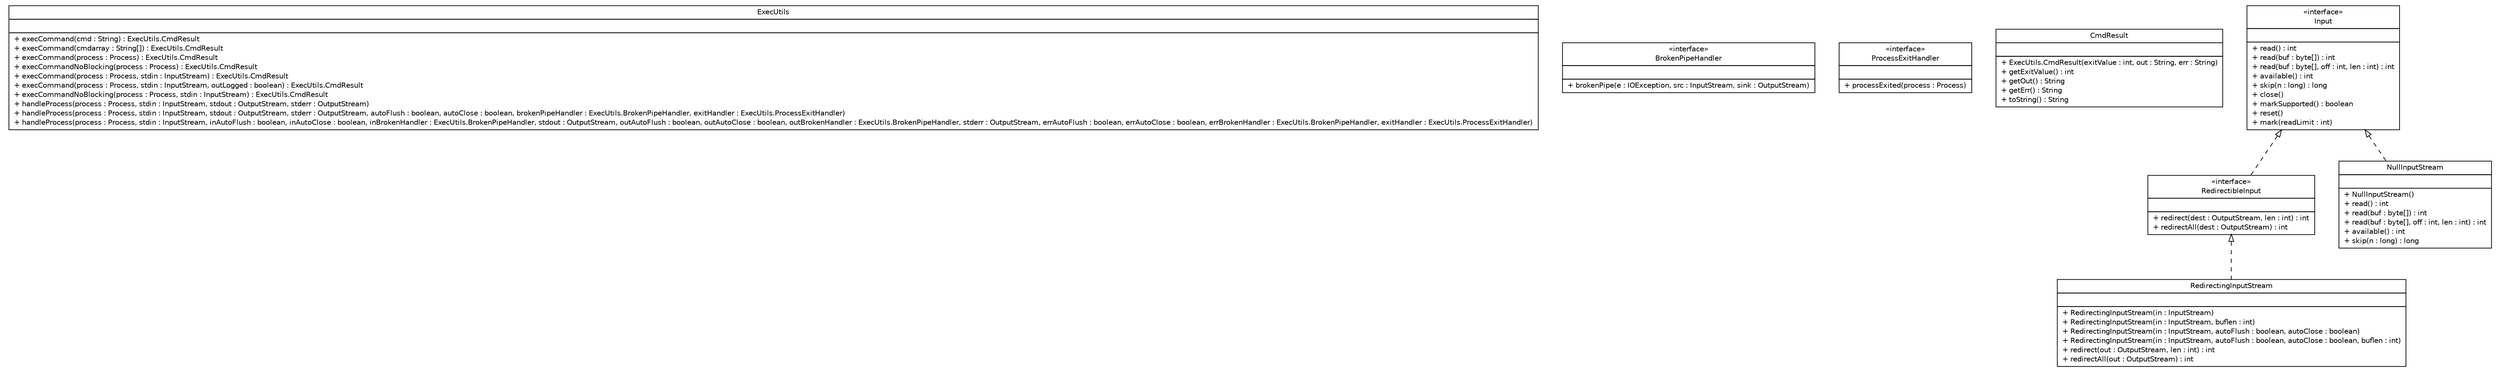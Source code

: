 #!/usr/local/bin/dot
#
# Class diagram 
# Generated by UMLGraph version R5_6 (http://www.umlgraph.org/)
#

digraph G {
	edge [fontname="Helvetica",fontsize=10,labelfontname="Helvetica",labelfontsize=10];
	node [fontname="Helvetica",fontsize=10,shape=plaintext];
	nodesep=0.25;
	ranksep=0.5;
	// sorcer.util.exec.ExecUtils
	c1810 [label=<<table title="sorcer.util.exec.ExecUtils" border="0" cellborder="1" cellspacing="0" cellpadding="2" port="p" href="./ExecUtils.html">
		<tr><td><table border="0" cellspacing="0" cellpadding="1">
<tr><td align="center" balign="center"> ExecUtils </td></tr>
		</table></td></tr>
		<tr><td><table border="0" cellspacing="0" cellpadding="1">
<tr><td align="left" balign="left">  </td></tr>
		</table></td></tr>
		<tr><td><table border="0" cellspacing="0" cellpadding="1">
<tr><td align="left" balign="left"> + execCommand(cmd : String) : ExecUtils.CmdResult </td></tr>
<tr><td align="left" balign="left"> + execCommand(cmdarray : String[]) : ExecUtils.CmdResult </td></tr>
<tr><td align="left" balign="left"> + execCommand(process : Process) : ExecUtils.CmdResult </td></tr>
<tr><td align="left" balign="left"> + execCommandNoBlocking(process : Process) : ExecUtils.CmdResult </td></tr>
<tr><td align="left" balign="left"> + execCommand(process : Process, stdin : InputStream) : ExecUtils.CmdResult </td></tr>
<tr><td align="left" balign="left"> + execCommand(process : Process, stdin : InputStream, outLogged : boolean) : ExecUtils.CmdResult </td></tr>
<tr><td align="left" balign="left"> + execCommandNoBlocking(process : Process, stdin : InputStream) : ExecUtils.CmdResult </td></tr>
<tr><td align="left" balign="left"> + handleProcess(process : Process, stdin : InputStream, stdout : OutputStream, stderr : OutputStream) </td></tr>
<tr><td align="left" balign="left"> + handleProcess(process : Process, stdin : InputStream, stdout : OutputStream, stderr : OutputStream, autoFlush : boolean, autoClose : boolean, brokenPipeHandler : ExecUtils.BrokenPipeHandler, exitHandler : ExecUtils.ProcessExitHandler) </td></tr>
<tr><td align="left" balign="left"> + handleProcess(process : Process, stdin : InputStream, inAutoFlush : boolean, inAutoClose : boolean, inBrokenHandler : ExecUtils.BrokenPipeHandler, stdout : OutputStream, outAutoFlush : boolean, outAutoClose : boolean, outBrokenHandler : ExecUtils.BrokenPipeHandler, stderr : OutputStream, errAutoFlush : boolean, errAutoClose : boolean, errBrokenHandler : ExecUtils.BrokenPipeHandler, exitHandler : ExecUtils.ProcessExitHandler) </td></tr>
		</table></td></tr>
		</table>>, URL="./ExecUtils.html", fontname="Helvetica", fontcolor="black", fontsize=10.0];
	// sorcer.util.exec.ExecUtils.BrokenPipeHandler
	c1811 [label=<<table title="sorcer.util.exec.ExecUtils.BrokenPipeHandler" border="0" cellborder="1" cellspacing="0" cellpadding="2" port="p" href="./ExecUtils.BrokenPipeHandler.html">
		<tr><td><table border="0" cellspacing="0" cellpadding="1">
<tr><td align="center" balign="center"> &#171;interface&#187; </td></tr>
<tr><td align="center" balign="center"> BrokenPipeHandler </td></tr>
		</table></td></tr>
		<tr><td><table border="0" cellspacing="0" cellpadding="1">
<tr><td align="left" balign="left">  </td></tr>
		</table></td></tr>
		<tr><td><table border="0" cellspacing="0" cellpadding="1">
<tr><td align="left" balign="left"> + brokenPipe(e : IOException, src : InputStream, sink : OutputStream) </td></tr>
		</table></td></tr>
		</table>>, URL="./ExecUtils.BrokenPipeHandler.html", fontname="Helvetica", fontcolor="black", fontsize=10.0];
	// sorcer.util.exec.ExecUtils.ProcessExitHandler
	c1812 [label=<<table title="sorcer.util.exec.ExecUtils.ProcessExitHandler" border="0" cellborder="1" cellspacing="0" cellpadding="2" port="p" href="./ExecUtils.ProcessExitHandler.html">
		<tr><td><table border="0" cellspacing="0" cellpadding="1">
<tr><td align="center" balign="center"> &#171;interface&#187; </td></tr>
<tr><td align="center" balign="center"> ProcessExitHandler </td></tr>
		</table></td></tr>
		<tr><td><table border="0" cellspacing="0" cellpadding="1">
<tr><td align="left" balign="left">  </td></tr>
		</table></td></tr>
		<tr><td><table border="0" cellspacing="0" cellpadding="1">
<tr><td align="left" balign="left"> + processExited(process : Process) </td></tr>
		</table></td></tr>
		</table>>, URL="./ExecUtils.ProcessExitHandler.html", fontname="Helvetica", fontcolor="black", fontsize=10.0];
	// sorcer.util.exec.ExecUtils.CmdResult
	c1813 [label=<<table title="sorcer.util.exec.ExecUtils.CmdResult" border="0" cellborder="1" cellspacing="0" cellpadding="2" port="p" href="./ExecUtils.CmdResult.html">
		<tr><td><table border="0" cellspacing="0" cellpadding="1">
<tr><td align="center" balign="center"> CmdResult </td></tr>
		</table></td></tr>
		<tr><td><table border="0" cellspacing="0" cellpadding="1">
<tr><td align="left" balign="left">  </td></tr>
		</table></td></tr>
		<tr><td><table border="0" cellspacing="0" cellpadding="1">
<tr><td align="left" balign="left"> + ExecUtils.CmdResult(exitValue : int, out : String, err : String) </td></tr>
<tr><td align="left" balign="left"> + getExitValue() : int </td></tr>
<tr><td align="left" balign="left"> + getOut() : String </td></tr>
<tr><td align="left" balign="left"> + getErr() : String </td></tr>
<tr><td align="left" balign="left"> + toString() : String </td></tr>
		</table></td></tr>
		</table>>, URL="./ExecUtils.CmdResult.html", fontname="Helvetica", fontcolor="black", fontsize=10.0];
	// sorcer.util.exec.RedirectibleInput
	c1814 [label=<<table title="sorcer.util.exec.RedirectibleInput" border="0" cellborder="1" cellspacing="0" cellpadding="2" port="p" href="./RedirectibleInput.html">
		<tr><td><table border="0" cellspacing="0" cellpadding="1">
<tr><td align="center" balign="center"> &#171;interface&#187; </td></tr>
<tr><td align="center" balign="center"> RedirectibleInput </td></tr>
		</table></td></tr>
		<tr><td><table border="0" cellspacing="0" cellpadding="1">
<tr><td align="left" balign="left">  </td></tr>
		</table></td></tr>
		<tr><td><table border="0" cellspacing="0" cellpadding="1">
<tr><td align="left" balign="left"> + redirect(dest : OutputStream, len : int) : int </td></tr>
<tr><td align="left" balign="left"> + redirectAll(dest : OutputStream) : int </td></tr>
		</table></td></tr>
		</table>>, URL="./RedirectibleInput.html", fontname="Helvetica", fontcolor="black", fontsize=10.0];
	// sorcer.util.exec.NullInputStream
	c1815 [label=<<table title="sorcer.util.exec.NullInputStream" border="0" cellborder="1" cellspacing="0" cellpadding="2" port="p" href="./NullInputStream.html">
		<tr><td><table border="0" cellspacing="0" cellpadding="1">
<tr><td align="center" balign="center"> NullInputStream </td></tr>
		</table></td></tr>
		<tr><td><table border="0" cellspacing="0" cellpadding="1">
<tr><td align="left" balign="left">  </td></tr>
		</table></td></tr>
		<tr><td><table border="0" cellspacing="0" cellpadding="1">
<tr><td align="left" balign="left"> + NullInputStream() </td></tr>
<tr><td align="left" balign="left"> + read() : int </td></tr>
<tr><td align="left" balign="left"> + read(buf : byte[]) : int </td></tr>
<tr><td align="left" balign="left"> + read(buf : byte[], off : int, len : int) : int </td></tr>
<tr><td align="left" balign="left"> + available() : int </td></tr>
<tr><td align="left" balign="left"> + skip(n : long) : long </td></tr>
		</table></td></tr>
		</table>>, URL="./NullInputStream.html", fontname="Helvetica", fontcolor="black", fontsize=10.0];
	// sorcer.util.exec.Input
	c1816 [label=<<table title="sorcer.util.exec.Input" border="0" cellborder="1" cellspacing="0" cellpadding="2" port="p" href="./Input.html">
		<tr><td><table border="0" cellspacing="0" cellpadding="1">
<tr><td align="center" balign="center"> &#171;interface&#187; </td></tr>
<tr><td align="center" balign="center"> Input </td></tr>
		</table></td></tr>
		<tr><td><table border="0" cellspacing="0" cellpadding="1">
<tr><td align="left" balign="left">  </td></tr>
		</table></td></tr>
		<tr><td><table border="0" cellspacing="0" cellpadding="1">
<tr><td align="left" balign="left"> + read() : int </td></tr>
<tr><td align="left" balign="left"> + read(buf : byte[]) : int </td></tr>
<tr><td align="left" balign="left"> + read(buf : byte[], off : int, len : int) : int </td></tr>
<tr><td align="left" balign="left"> + available() : int </td></tr>
<tr><td align="left" balign="left"> + skip(n : long) : long </td></tr>
<tr><td align="left" balign="left"> + close() </td></tr>
<tr><td align="left" balign="left"> + markSupported() : boolean </td></tr>
<tr><td align="left" balign="left"> + reset() </td></tr>
<tr><td align="left" balign="left"> + mark(readLimit : int) </td></tr>
		</table></td></tr>
		</table>>, URL="./Input.html", fontname="Helvetica", fontcolor="black", fontsize=10.0];
	// sorcer.util.exec.RedirectingInputStream
	c1817 [label=<<table title="sorcer.util.exec.RedirectingInputStream" border="0" cellborder="1" cellspacing="0" cellpadding="2" port="p" href="./RedirectingInputStream.html">
		<tr><td><table border="0" cellspacing="0" cellpadding="1">
<tr><td align="center" balign="center"> RedirectingInputStream </td></tr>
		</table></td></tr>
		<tr><td><table border="0" cellspacing="0" cellpadding="1">
<tr><td align="left" balign="left">  </td></tr>
		</table></td></tr>
		<tr><td><table border="0" cellspacing="0" cellpadding="1">
<tr><td align="left" balign="left"> + RedirectingInputStream(in : InputStream) </td></tr>
<tr><td align="left" balign="left"> + RedirectingInputStream(in : InputStream, buflen : int) </td></tr>
<tr><td align="left" balign="left"> + RedirectingInputStream(in : InputStream, autoFlush : boolean, autoClose : boolean) </td></tr>
<tr><td align="left" balign="left"> + RedirectingInputStream(in : InputStream, autoFlush : boolean, autoClose : boolean, buflen : int) </td></tr>
<tr><td align="left" balign="left"> + redirect(out : OutputStream, len : int) : int </td></tr>
<tr><td align="left" balign="left"> + redirectAll(out : OutputStream) : int </td></tr>
		</table></td></tr>
		</table>>, URL="./RedirectingInputStream.html", fontname="Helvetica", fontcolor="black", fontsize=10.0];
	//sorcer.util.exec.RedirectibleInput implements sorcer.util.exec.Input
	c1816:p -> c1814:p [dir=back,arrowtail=empty,style=dashed];
	//sorcer.util.exec.NullInputStream implements sorcer.util.exec.Input
	c1816:p -> c1815:p [dir=back,arrowtail=empty,style=dashed];
	//sorcer.util.exec.RedirectingInputStream implements sorcer.util.exec.RedirectibleInput
	c1814:p -> c1817:p [dir=back,arrowtail=empty,style=dashed];
}

